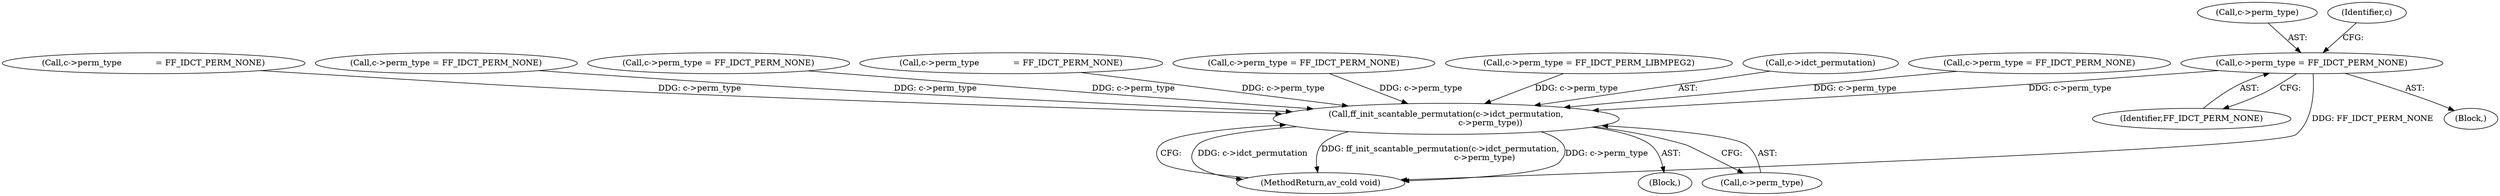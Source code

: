digraph "0_FFmpeg_b3332a182f8ba33a34542e4a0370f38b914ccf7d@pointer" {
"1000324" [label="(Call,c->perm_type = FF_IDCT_PERM_NONE)"];
"1000413" [label="(Call,ff_init_scantable_permutation(c->idct_permutation,\n                                  c->perm_type))"];
"1000308" [label="(Block,)"];
"1000165" [label="(Call,c->perm_type = FF_IDCT_PERM_NONE)"];
"1000296" [label="(Call,c->perm_type = FF_IDCT_PERM_LIBMPEG2)"];
"1000420" [label="(MethodReturn,av_cold void)"];
"1000413" [label="(Call,ff_init_scantable_permutation(c->idct_permutation,\n                                  c->perm_type))"];
"1000414" [label="(Call,c->idct_permutation)"];
"1000193" [label="(Call,c->perm_type = FF_IDCT_PERM_NONE)"];
"1000106" [label="(Block,)"];
"1000324" [label="(Call,c->perm_type = FF_IDCT_PERM_NONE)"];
"1000267" [label="(Call,c->perm_type             = FF_IDCT_PERM_NONE)"];
"1000137" [label="(Call,c->perm_type = FF_IDCT_PERM_NONE)"];
"1000346" [label="(Call,c->perm_type = FF_IDCT_PERM_NONE)"];
"1000417" [label="(Call,c->perm_type)"];
"1000328" [label="(Identifier,FF_IDCT_PERM_NONE)"];
"1000239" [label="(Call,c->perm_type             = FF_IDCT_PERM_NONE)"];
"1000325" [label="(Call,c->perm_type)"];
"1000353" [label="(Identifier,c)"];
"1000324" -> "1000308"  [label="AST: "];
"1000324" -> "1000328"  [label="CFG: "];
"1000325" -> "1000324"  [label="AST: "];
"1000328" -> "1000324"  [label="AST: "];
"1000353" -> "1000324"  [label="CFG: "];
"1000324" -> "1000420"  [label="DDG: FF_IDCT_PERM_NONE"];
"1000324" -> "1000413"  [label="DDG: c->perm_type"];
"1000413" -> "1000106"  [label="AST: "];
"1000413" -> "1000417"  [label="CFG: "];
"1000414" -> "1000413"  [label="AST: "];
"1000417" -> "1000413"  [label="AST: "];
"1000420" -> "1000413"  [label="CFG: "];
"1000413" -> "1000420"  [label="DDG: c->idct_permutation"];
"1000413" -> "1000420"  [label="DDG: ff_init_scantable_permutation(c->idct_permutation,\n                                  c->perm_type)"];
"1000413" -> "1000420"  [label="DDG: c->perm_type"];
"1000193" -> "1000413"  [label="DDG: c->perm_type"];
"1000239" -> "1000413"  [label="DDG: c->perm_type"];
"1000165" -> "1000413"  [label="DDG: c->perm_type"];
"1000267" -> "1000413"  [label="DDG: c->perm_type"];
"1000346" -> "1000413"  [label="DDG: c->perm_type"];
"1000296" -> "1000413"  [label="DDG: c->perm_type"];
"1000137" -> "1000413"  [label="DDG: c->perm_type"];
}
